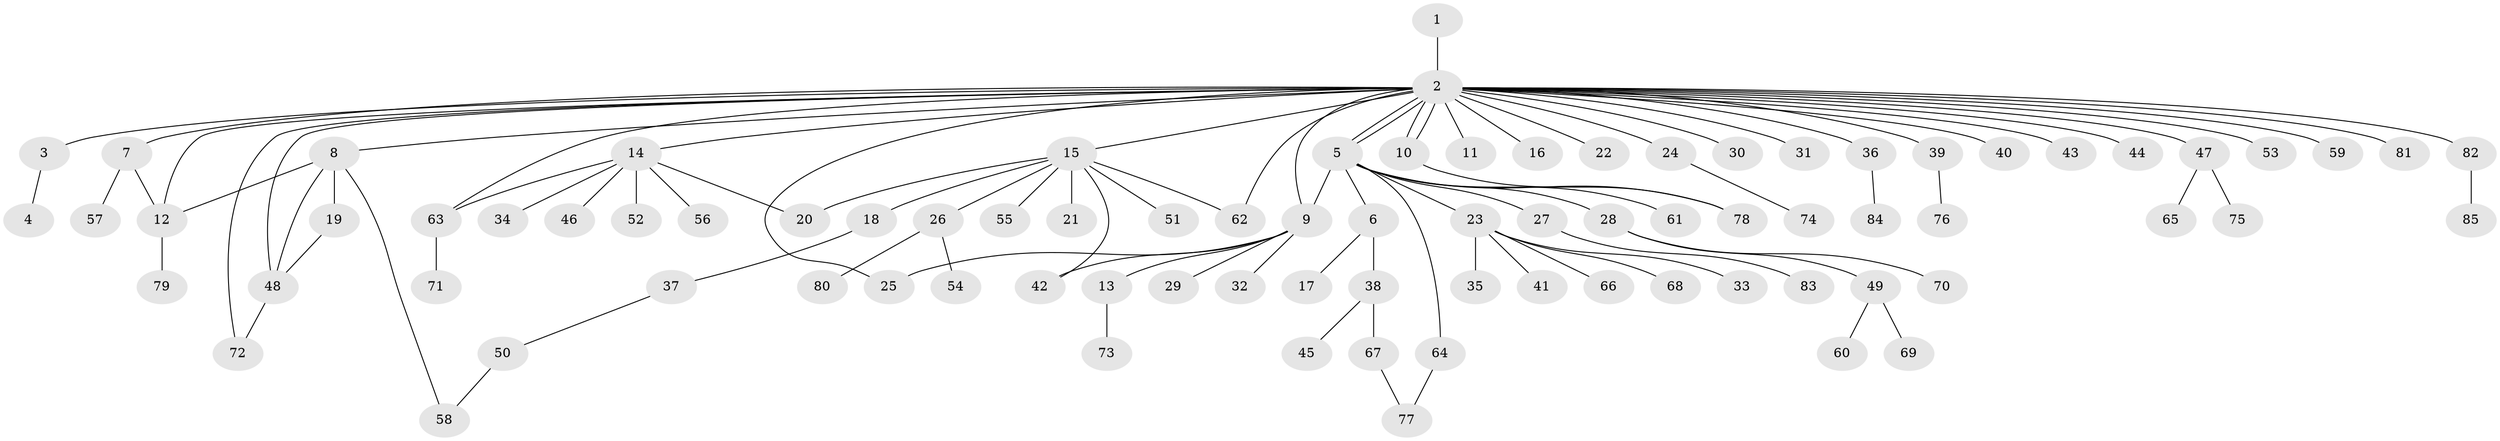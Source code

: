 // Generated by graph-tools (version 1.1) at 2025/47/03/09/25 04:47:08]
// undirected, 85 vertices, 100 edges
graph export_dot {
graph [start="1"]
  node [color=gray90,style=filled];
  1;
  2;
  3;
  4;
  5;
  6;
  7;
  8;
  9;
  10;
  11;
  12;
  13;
  14;
  15;
  16;
  17;
  18;
  19;
  20;
  21;
  22;
  23;
  24;
  25;
  26;
  27;
  28;
  29;
  30;
  31;
  32;
  33;
  34;
  35;
  36;
  37;
  38;
  39;
  40;
  41;
  42;
  43;
  44;
  45;
  46;
  47;
  48;
  49;
  50;
  51;
  52;
  53;
  54;
  55;
  56;
  57;
  58;
  59;
  60;
  61;
  62;
  63;
  64;
  65;
  66;
  67;
  68;
  69;
  70;
  71;
  72;
  73;
  74;
  75;
  76;
  77;
  78;
  79;
  80;
  81;
  82;
  83;
  84;
  85;
  1 -- 2;
  2 -- 3;
  2 -- 5;
  2 -- 5;
  2 -- 7;
  2 -- 8;
  2 -- 9;
  2 -- 10;
  2 -- 10;
  2 -- 11;
  2 -- 12;
  2 -- 14;
  2 -- 15;
  2 -- 16;
  2 -- 22;
  2 -- 24;
  2 -- 25;
  2 -- 30;
  2 -- 31;
  2 -- 36;
  2 -- 39;
  2 -- 40;
  2 -- 43;
  2 -- 44;
  2 -- 47;
  2 -- 48;
  2 -- 53;
  2 -- 59;
  2 -- 62;
  2 -- 63;
  2 -- 72;
  2 -- 81;
  2 -- 82;
  3 -- 4;
  5 -- 6;
  5 -- 9;
  5 -- 23;
  5 -- 27;
  5 -- 28;
  5 -- 61;
  5 -- 64;
  5 -- 78;
  6 -- 17;
  6 -- 38;
  7 -- 12;
  7 -- 57;
  8 -- 12;
  8 -- 19;
  8 -- 48;
  8 -- 58;
  9 -- 13;
  9 -- 25;
  9 -- 29;
  9 -- 32;
  9 -- 42;
  10 -- 78;
  12 -- 79;
  13 -- 73;
  14 -- 20;
  14 -- 34;
  14 -- 46;
  14 -- 52;
  14 -- 56;
  14 -- 63;
  15 -- 18;
  15 -- 20;
  15 -- 21;
  15 -- 26;
  15 -- 42;
  15 -- 51;
  15 -- 55;
  15 -- 62;
  18 -- 37;
  19 -- 48;
  23 -- 33;
  23 -- 35;
  23 -- 41;
  23 -- 66;
  23 -- 68;
  24 -- 74;
  26 -- 54;
  26 -- 80;
  27 -- 83;
  28 -- 49;
  28 -- 70;
  36 -- 84;
  37 -- 50;
  38 -- 45;
  38 -- 67;
  39 -- 76;
  47 -- 65;
  47 -- 75;
  48 -- 72;
  49 -- 60;
  49 -- 69;
  50 -- 58;
  63 -- 71;
  64 -- 77;
  67 -- 77;
  82 -- 85;
}
